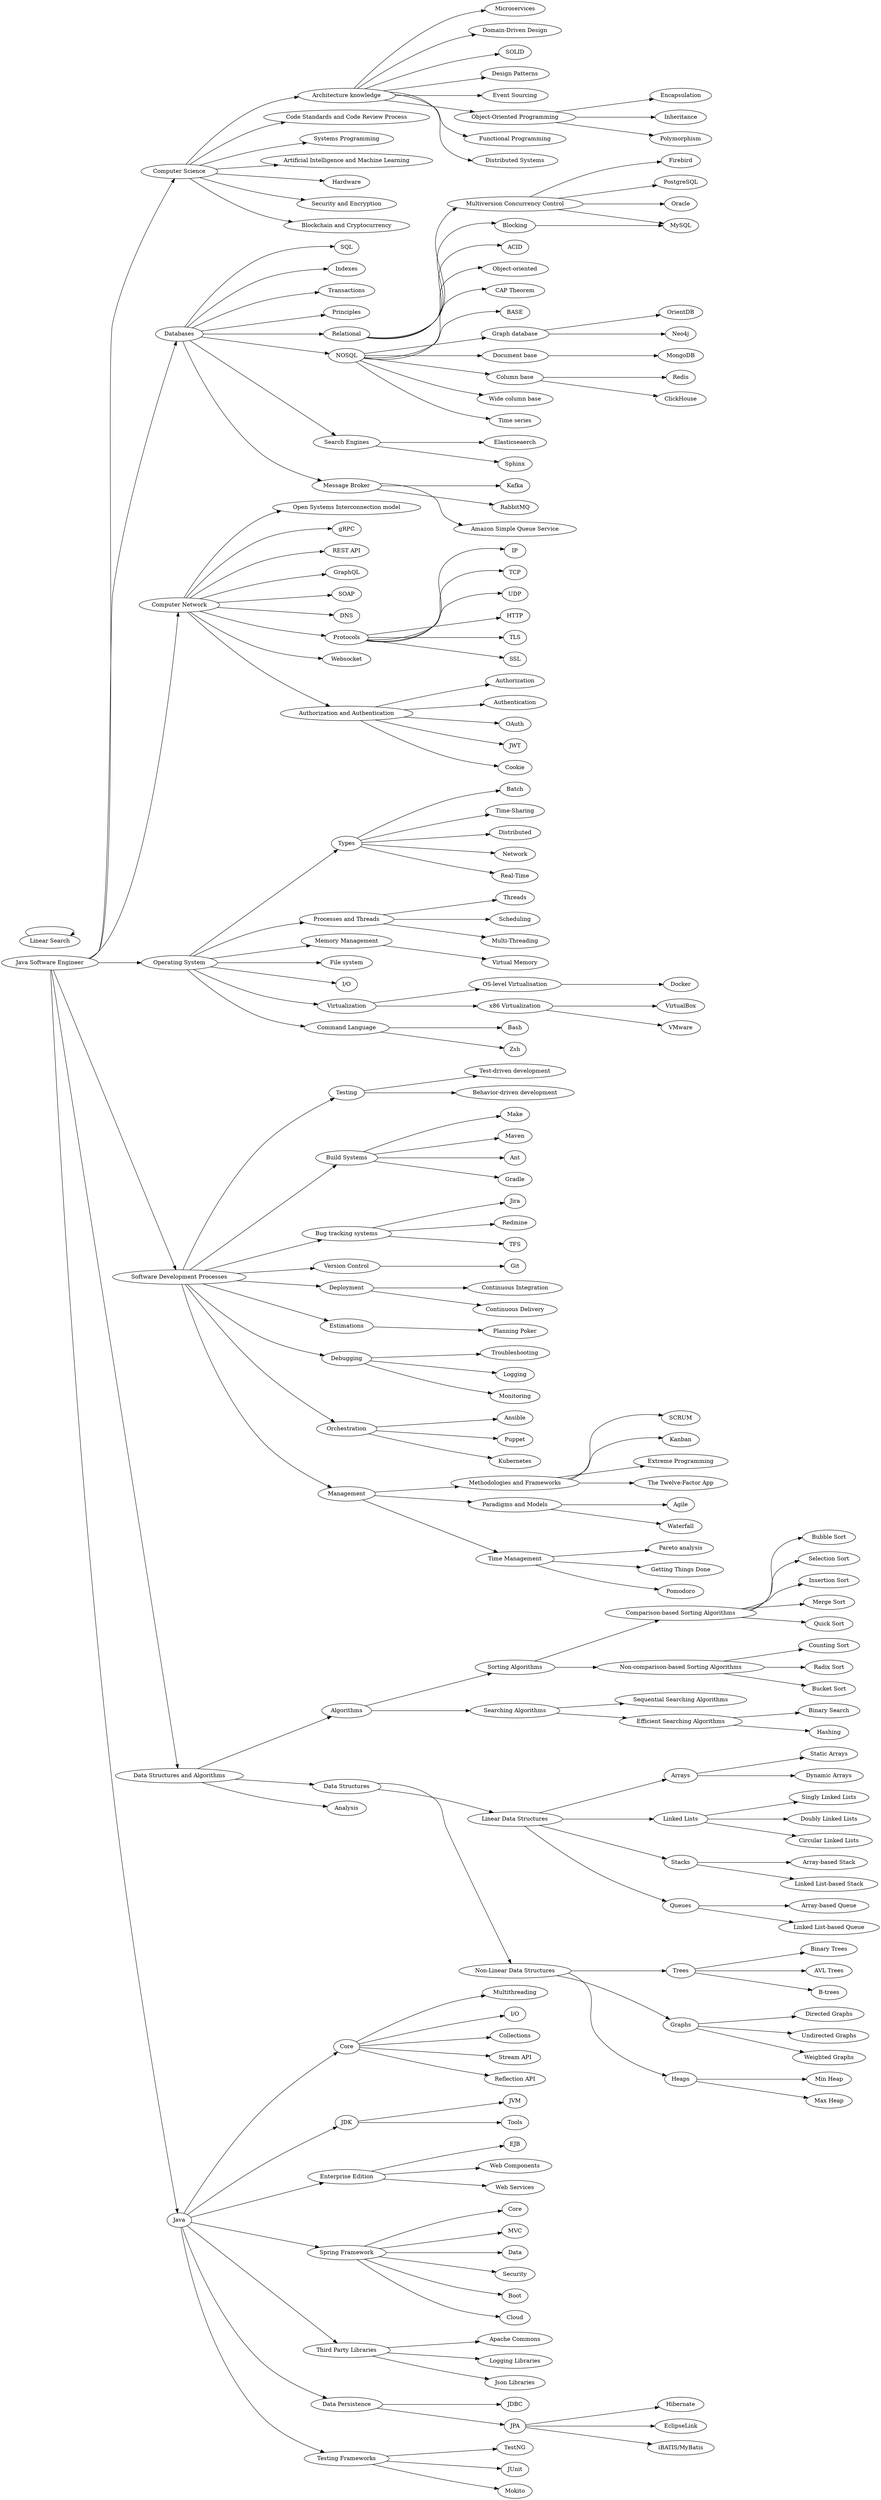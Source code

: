 digraph roadmap {
	rankdir=LR;
	cs->cs_architecture;	
	cs->code;	
	cs->cs_systems;	
	cs->cs_ai;	
	cs->cs_hardware;	
	cs->cs_security;	
	cs->cs_blockchain;	
	cs_architecture->cs_architecture_microservices;	
	cs_architecture->cs_architecture_ddd;	
	cs_architecture->cs_architecture_solid;	
	cs_architecture->cs_architecture_patterns;	
	cs_architecture->cs_architecture_event;	
	cs_architecture->cs_architecture_oop;	
	cs_architecture->cs_architecture_func;	
	cs_architecture->cs_architecture_distributed;	
	cs_architecture_oop->cs_architecture_oop_encapsulation;	
	cs_architecture_oop->cs_architecture_oop_inheritance;	
	cs_architecture_oop->cs_architecture_oop_polymorphism;	
	db->db_sql;	
	db->db_indexes;	
	db->db_transactions;	
	db->db_principles;	
	db->db_relational;	
	db->db_nosql;	
	db->db_search;	
	db->db_message_broker;	
	db_message_broker->db_message_broker_kafka;	
	db_message_broker->db_message_broker_rabbit;	
	db_message_broker->db_message_broker_awssqs;	
	db_relational->db_relational_mvcc;	
	db_relational->db_relational_blocking;	
	db_relational->db_relational_acid;	
	db_relational->db_relational_oo;	
	db_relational_mvcc->db_relational_firebird;	
	db_relational_mvcc->db_relational_postgres;	
	db_relational_mvcc->db_relational_oracle;	
	db_relational_mvcc->db_mysql;	
	db_relational_blocking->db_mysql;	
	db_nosql->db_nosql_cap;	
	db_nosql->db_nosql_base;	
	db_nosql->db_nosql_graph;	
	db_nosql->db_nosql_doc;	
	db_nosql->db_nosql_colbase;	
	db_nosql->db_nosql_colwidebase;	
	db_nosql->db_nosql_time;	
	db_nosql_graph->db_nosql_orient;	
	db_nosql_graph->db_nosql_neo4j;	
	db_nosql_doc->db_nosql_mongo;	
	db_nosql_colbase->db_nosql_redis;	
	db_nosql_colbase->db_nosql_clickhouse;	
	db_search->db_search_elasticseaerch;	
	db_search->db_search_sphinx;	
	net->net_osi;	
	net->net_grpc;	
	net->net_restapi;	
	net->net_graphql;	
	net->net_soap;	
	net->net_dns;	
	net->net_protocols;	
	net->net_websocket;	
	net->net_auth;	
	net_protocols->net_protocols_ip;	
	net_protocols->net_protocols_tcp;	
	net_protocols->net_protocols_udp;	
	net_protocols->net_protocols_http;	
	net_protocols->net_protocols_tls;	
	net_protocols->net_protocols_ssl;	
	net_auth->net_auth_authorization;	
	net_auth->net_auth_authentication;	
	net_auth->net_auth_oauth;	
	net_auth->net_auth_jwt;	
	net_auth->net_auth_cookie;	
	os->os_types;	
	os->os_processes;	
	os->os_memory;	
	os->os_filesystem;	
	os->os_io;	
	os->os_virtualization;	
	os->os_shell;	
	os_memory->os_memory_virtual;	
	os_types->os_types_batch;	
	os_types->os_types_time_sharing;	
	os_types->os_types_distributed;	
	os_types->os_types_network;	
	os_types->os_types_realtime;	
	os_processes->os_processes_threads;	
	os_processes->os_processes_scheduling;	
	os_processes->os_processes_multithreading;	
	os_virtualization->os_virtualization_level;	
	os_virtualization->os_virtualization_x86;	
	os_virtualization_level->os_virtualization_level_docker;	
	os_virtualization_x86->os_virtualization_x86_virtualbox;	
	os_virtualization_x86->os_virtualization_x86_vmware;	
	os_shell->os_shell_bash;	
	os_shell->os_shell_zsh;	
	dev->dev_testing;	
	dev->dev_build;	
	dev->dev_trackers;	
	dev->dev_version;	
	dev->dev_deployment;	
	dev->dev_estimation;	
	dev->dev_debugging;	
	dev->dev_orchestration;	
	dev->dev_management;	
	dev_orchestration->dev_orchestration_ansible;	
	dev_orchestration->dev_orchestration_puppet;	
	dev_orchestration->dev_orchestration_k8s;	
	dev_debugging->dev_debugging_troubleshooting;	
	dev_debugging->dev_debugging_logging;	
	dev_debugging->dev_debugging_monitoring;	
	dev_testing->dev_testing_tdd;	
	dev_testing->dev_testing_bdd;	
	dev_trackers->dev_trackers_jira;	
	dev_trackers->dev_trackers_redmine;	
	dev_trackers->dev_trackers_tfs;	
	dev_version->dev_version_git;	
	dev_deployment->dev_deployment_ci;	
	dev_deployment->dev_deployment_cd;	
	dev_management->dev_methodologies;	
	dev_management->dev_paradigms;	
	dev_management->management_time;	
	dev_paradigms->management_paradigms_agile;	
	dev_paradigms->management_paradigms_waterfall;	
	management_time->management_time_pareto;	
	management_time->management_time_gtd;	
	management_time->management_time_pomodoro;	
	dev_methodologies->dev_methodologies_scrum;	
	dev_methodologies->dev_methodologies_kanban;	
	dev_methodologies->dev_methodologies_xp;	
	dev_methodologies->dev_methodologies_12factors;	
	dev_estimation->management_estimation_poker;	
	dev_build->dev_build_make;	
	dev_build->dev_build_maven;	
	dev_build->dev_build_ant;	
	dev_build->dev_build_gradle;	
	dsa->dsa_algorithms;	
	dsa->dsa_data;	
	dsa->dsa_analysis;	
	dsa_algorithms->dsa_algorithms_sorting;	
	dsa_algorithms->dsa_algorithms_searching;	
	dsa_data->dsa_data_linear;	
	dsa_data->dsa_data_nonlinear;	
	dsa_algorithms_sorting->dsa_algorithms_sorting_comparison;	
	dsa_algorithms_sorting->dsa_algorithms_sorting_noncomparison;	
	dsa_algorithms_searching->dsa_algorithms_searching_sequential;	
	dsa_algorithms_searching->dsa_algorithms_searching_efficient;	
	dsa_data_linear->dsa_data_linear_arrays;	
	dsa_data_linear->dsa_data_linear_lists;	
	dsa_data_linear->dsa_data_linear_stacks;	
	dsa_data_linear->dsa_data_linear_queues;	
	dsa_data_nonlinear->dsa_data_nonlinear_trees;	
	dsa_data_nonlinear->dsa_data_nonlinear_graphs;	
	dsa_data_nonlinear->dsa_data_nonlinear_heaps;	
	dsa_algorithms_sorting_comparison->dsa_algorithms_sorting_comparison_bubble;	
	dsa_algorithms_sorting_comparison->dsa_algorithms_sorting_comparison_selection;	
	dsa_algorithms_sorting_comparison->dsa_algorithms_sorting_comparison_insertion;	
	dsa_algorithms_sorting_comparison->dsa_algorithms_sorting_comparison_merge;	
	dsa_algorithms_sorting_comparison->dsa_algorithms_sorting_comparison_quick;	
	dsa_algorithms_sorting_noncomparison->dsa_algorithms_sorting_noncomparison_counting;	
	dsa_algorithms_sorting_noncomparison->dsa_algorithms_sorting_noncomparison_radix;	
	dsa_algorithms_sorting_noncomparison->dsa_algorithms_sorting_noncomparison_bucket;	
	dsa_algorithms_searching_sequential_linear->dsa_algorithms_searching_sequential_linear;	
	dsa_algorithms_searching_efficient->dsa_algorithms_searching_efficient_binary;	
	dsa_algorithms_searching_efficient->dsa_algorithms_searching_efficient_hashing;	
	dsa_data_linear_arrays->dsa_data_linear_arrays_static;	
	dsa_data_linear_arrays->dsa_data_linear_arrays_dynamic;	
	dsa_data_linear_lists->dsa_data_linear_lists_singly;	
	dsa_data_linear_lists->dsa_data_linear_lists_doubly;	
	dsa_data_linear_lists->dsa_data_linear_lists_circular;	
	dsa_data_linear_stacks->dsa_data_linear_stacks_array;	
	dsa_data_linear_stacks->dsa_data_linear_stacks_list;	
	dsa_data_linear_queues->dsa_data_linear_queues_array;	
	dsa_data_linear_queues->dsa_data_linear_queues_list;	
	dsa_data_nonlinear_trees->dsa_data_nonlinear_trees_binary;	
	dsa_data_nonlinear_trees->dsa_data_nonlinear_trees_avl;	
	dsa_data_nonlinear_trees->dsa_data_nonlinear_trees_b;	
	dsa_data_nonlinear_graphs->dsa_data_nonlinear_graphs_directed;	
	dsa_data_nonlinear_graphs->dsa_data_nonlinear_graphs_undirected;	
	dsa_data_nonlinear_graphs->dsa_data_nonlinear_graphs_weighted;	
	dsa_data_nonlinear_heaps->dsa_data_nonlinear_heaps_min;	
	dsa_data_nonlinear_heaps->dsa_data_nonlinear_heaps_max;	
	java->java_core;	
	java->java_jdk;	
	java->java_ee;	
	java->java_spring;	
	java->java_3d_part;	
	java->java_persistence;	
	java->java_testing;	
	java_core->java_core_multithreading;	
	java_core->java_core_io;	
	java_core->java_core_collections;	
	java_core->java_core_stream_api;	
	java_core->java_core_reflection_api;	
	java_jdk->java_jdk_jvm;	
	java_jdk->java_jdk_tools;	
	java_ee->java_ee_ejb;	
	java_ee->java_ee_components;	
	java_ee->java_ee_services;	
	java_spring->java_spring_core;	
	java_spring->java_spring_mvc;	
	java_spring->java_spring_data;	
	java_spring->java_spring_security;	
	java_spring->java_spring_boot;	
	java_spring->java_spring_cloud;	
	java_3d_part->java_3d_part_apache;	
	java_3d_part->java_3d_part_logging;	
	java_3d_part->java_3d_part_json;	
	java_persistence->java_persistence_jdbc;	
	java_persistence->java_persistence_jpa;	
	java_persistence_jpa->java_persistence_jpa_hibernate;	
	java_persistence_jpa->java_persistence_jpa_eclipselink;	
	java_persistence_jpa->java_persistence_jpa_batis;	
	java_testing->java_testing_testng;	
	java_testing->java_testing_junit;	
	java_testing->java_testing_mokito;	
	backend->cs;	
	backend->db;	
	backend->net;	
	backend->os;	
	backend->dev;	
	backend->dsa;	
	backend->java;	
	cs [ label="Computer Science" ];
	cs_architecture [ label="Architecture knowledge" ];
	code [ label="Code Standards and Code Review Process" ];
	cs_systems [ label="Systems Programming" ];
	cs_ai [ label="Artificial Intelligence and Machine Learning" ];
	cs_hardware [ label="Hardware" ];
	cs_security [ label="Security and Encryption" ];
	cs_blockchain [ label="Blockchain and Cryptocurrency" ];
	cs_architecture_microservices [ label="Microservices" ];
	cs_architecture_ddd [ label="Domain-Driven Design" ];
	cs_architecture_solid [ label="SOLID" ];
	cs_architecture_patterns [ label="Design Patterns" ];
	cs_architecture_event [ label="Event Sourcing" ];
	cs_architecture_oop [ label="Object-Oriented Programming" ];
	cs_architecture_func [ label="Functional Programming" ];
	cs_architecture_distributed [ label="Distributed Systems" ];
	cs_architecture_oop_encapsulation [ label="Encapsulation" ];
	cs_architecture_oop_inheritance [ label="Inheritance" ];
	cs_architecture_oop_polymorphism [ label="Polymorphism" ];
	db [ label="Databases" ];
	db_sql [ label="SQL" ];
	db_indexes [ label="Indexes" ];
	db_transactions [ label="Transactions" ];
	db_principles [ label="Principles" ];
	db_relational [ label="Relational" ];
	db_nosql [ label="NOSQL" ];
	db_search [ label="Search Engines" ];
	db_message_broker [ label="Message Broker" ];
	db_message_broker_kafka [ label="Kafka" ];
	db_message_broker_rabbit [ label="RabbitMQ" ];
	db_message_broker_awssqs [ label="Amazon Simple Queue Service" ];
	db_relational_mvcc [ label="Multiversion Concurrency Control" ];
	db_relational_blocking [ label="Blocking" ];
	db_relational_acid [ label="ACID" ];
	db_relational_oo [ label="Object-oriented" ];
	db_relational_firebird [ label="Firebird" ];
	db_relational_postgres [ label="PostgreSQL" ];
	db_relational_oracle [ label="Oracle" ];
	db_mysql [ label="MySQL" ];
	db_nosql_cap [ label="CAP Theorem" ];
	db_nosql_base [ label="BASE" ];
	db_nosql_graph [ label="Graph database" ];
	db_nosql_doc [ label="Document base" ];
	db_nosql_colbase [ label="Column base" ];
	db_nosql_colwidebase [ label="Wide column base" ];
	db_nosql_time [ label="Time series" ];
	db_nosql_orient [ label="OrientDB" ];
	db_nosql_neo4j [ label="Neo4j" ];
	db_nosql_mongo [ label="MongoDB" ];
	db_nosql_redis [ label="Redis" ];
	db_nosql_clickhouse [ label="ClickHouse" ];
	db_search_elasticseaerch [ label="Elasticseaerch" ];
	db_search_sphinx [ label="Sphinx" ];
	net [ label="Computer Network" ];
	net_osi [ label="Open Systems Interconnection model" ];
	net_grpc [ label="gRPC" ];
	net_restapi [ label="REST API" ];
	net_graphql [ label="GraphQL" ];
	net_soap [ label="SOAP" ];
	net_dns [ label="DNS" ];
	net_protocols [ label="Protocols" ];
	net_websocket [ label="Websocket" ];
	net_auth [ label="Authorization and Authentication" ];
	net_protocols_ip [ label="IP" ];
	net_protocols_tcp [ label="TCP" ];
	net_protocols_udp [ label="UDP" ];
	net_protocols_http [ label="HTTP" ];
	net_protocols_tls [ label="TLS" ];
	net_protocols_ssl [ label="SSL" ];
	net_auth_authorization [ label="Authorization" ];
	net_auth_authentication [ label="Authentication" ];
	net_auth_oauth [ label="OAuth" ];
	net_auth_jwt [ label="JWT" ];
	net_auth_cookie [ label="Cookie" ];
	os [ label="Operating System" ];
	os_types [ label="Types" ];
	os_processes [ label="Processes and Threads" ];
	os_memory [ label="Memory Management" ];
	os_filesystem [ label="File system" ];
	os_io [ label="I/O" ];
	os_virtualization [ label="Virtualization" ];
	os_shell [ label="Command Language" ];
	os_memory_virtual [ label="Virtual Memory" ];
	os_types_batch [ label="Batch" ];
	os_types_time_sharing [ label="Time-Sharing" ];
	os_types_distributed [ label="Distributed" ];
	os_types_network [ label="Network" ];
	os_types_realtime [ label="Real-Time" ];
	os_processes_threads [ label="Threads" ];
	os_processes_scheduling [ label="Scheduling" ];
	os_processes_multithreading [ label="Multi-Threading" ];
	os_virtualization_level [ label="OS-level Virtualisation" ];
	os_virtualization_x86 [ label="x86 Virtualization" ];
	os_virtualization_level_docker [ label="Docker" ];
	os_virtualization_x86_virtualbox [ label="VirtualBox" ];
	os_virtualization_x86_vmware [ label="VMware" ];
	os_shell_bash [ label="Bash" ];
	os_shell_zsh [ label="Zsh" ];
	dev [ label="Software Development Processes" ];
	dev_testing [ label="Testing" ];
	dev_build [ label="Build Systems" ];
	dev_trackers [ label="Bug tracking systems" ];
	dev_version [ label="Version Control" ];
	dev_deployment [ label="Deployment" ];
	dev_estimation [ label="Estimations" ];
	dev_debugging [ label="Debugging" ];
	dev_orchestration [ label="Orchestration" ];
	dev_management [ label="Management" ];
	dev_orchestration_ansible [ label="Ansible" ];
	dev_orchestration_puppet [ label="Puppet" ];
	dev_orchestration_k8s [ label="Kubernetes" ];
	dev_debugging_troubleshooting [ label="Troubleshooting" ];
	dev_debugging_logging [ label="Logging" ];
	dev_debugging_monitoring [ label="Monitoring" ];
	dev_testing_tdd [ label="Test-driven development" ];
	dev_testing_bdd [ label="Behavior-driven development" ];
	dev_trackers_jira [ label="Jira" ];
	dev_trackers_redmine [ label="Redmine" ];
	dev_trackers_tfs [ label="TFS" ];
	dev_version_git [ label="Git" ];
	dev_deployment_ci [ label="Continuous Integration" ];
	dev_deployment_cd [ label="Continuous Delivery" ];
	dev_methodologies [ label="Methodologies and Frameworks" ];
	dev_paradigms [ label="Paradigms and Models" ];
	management_time [ label="Time Management" ];
	management_paradigms_agile [ label="Agile" ];
	management_paradigms_waterfall [ label="Waterfall" ];
	management_time_pareto [ label="Pareto analysis" ];
	management_time_gtd [ label="Getting Things Done" ];
	management_time_pomodoro [ label="Pomodoro" ];
	dev_methodologies_scrum [ label="SCRUM" ];
	dev_methodologies_kanban [ label="Kanban" ];
	dev_methodologies_xp [ label="Extreme Programming" ];
	dev_methodologies_12factors [ label="The Twelve-Factor App" ];
	management_estimation_poker [ label="Planning Poker" ];
	dev_build_make [ label="Make" ];
	dev_build_maven [ label="Maven" ];
	dev_build_ant [ label="Ant" ];
	dev_build_gradle [ label="Gradle" ];
	dsa [ label="Data Structures and Algorithms" ];
	dsa_algorithms [ label="Algorithms" ];
	dsa_data [ label="Data Structures" ];
	dsa_analysis [ label="Analysis" ];
	dsa_algorithms_sorting [ label="Sorting Algorithms" ];
	dsa_algorithms_searching [ label="Searching Algorithms" ];
	dsa_data_linear [ label="Linear Data Structures" ];
	dsa_data_nonlinear [ label="Non-Linear Data Structures" ];
	dsa_algorithms_sorting_comparison [ label="Comparison-based Sorting Algorithms" ];
	dsa_algorithms_sorting_noncomparison [ label="Non-comparison-based Sorting Algorithms" ];
	dsa_algorithms_searching_sequential [ label="Sequential Searching Algorithms" ];
	dsa_algorithms_searching_efficient [ label="Efficient Searching Algorithms" ];
	dsa_data_linear_arrays [ label="Arrays" ];
	dsa_data_linear_lists [ label="Linked Lists" ];
	dsa_data_linear_stacks [ label="Stacks" ];
	dsa_data_linear_queues [ label="Queues" ];
	dsa_data_nonlinear_trees [ label="Trees" ];
	dsa_data_nonlinear_graphs [ label="Graphs" ];
	dsa_data_nonlinear_heaps [ label="Heaps" ];
	dsa_algorithms_sorting_comparison_bubble [ label="Bubble Sort" ];
	dsa_algorithms_sorting_comparison_selection [ label="Selection Sort" ];
	dsa_algorithms_sorting_comparison_insertion [ label="Insertion Sort" ];
	dsa_algorithms_sorting_comparison_merge [ label="Merge Sort" ];
	dsa_algorithms_sorting_comparison_quick [ label="Quick Sort" ];
	dsa_algorithms_sorting_noncomparison_counting [ label="Counting Sort" ];
	dsa_algorithms_sorting_noncomparison_radix [ label="Radix Sort" ];
	dsa_algorithms_sorting_noncomparison_bucket [ label="Bucket Sort" ];
	dsa_algorithms_searching_sequential_linear [ label="Linear Search" ];
	dsa_algorithms_searching_efficient_binary [ label="Binary Search" ];
	dsa_algorithms_searching_efficient_hashing [ label="Hashing" ];
	dsa_data_linear_arrays_static [ label="Static Arrays" ];
	dsa_data_linear_arrays_dynamic [ label="Dynamic Arrays" ];
	dsa_data_linear_lists_singly [ label="Singly Linked Lists" ];
	dsa_data_linear_lists_doubly [ label="Doubly Linked Lists" ];
	dsa_data_linear_lists_circular [ label="Circular Linked Lists" ];
	dsa_data_linear_stacks_array [ label="Array-based Stack" ];
	dsa_data_linear_stacks_list [ label="Linked List-based Stack" ];
	dsa_data_linear_queues_array [ label="Array-based Queue" ];
	dsa_data_linear_queues_list [ label="Linked List-based Queue" ];
	dsa_data_nonlinear_trees_binary [ label="Binary Trees" ];
	dsa_data_nonlinear_trees_avl [ label="AVL Trees" ];
	dsa_data_nonlinear_trees_b [ label="B-trees" ];
	dsa_data_nonlinear_graphs_directed [ label="Directed Graphs" ];
	dsa_data_nonlinear_graphs_undirected [ label="Undirected Graphs" ];
	dsa_data_nonlinear_graphs_weighted [ label="Weighted Graphs" ];
	dsa_data_nonlinear_heaps_min [ label="Min Heap" ];
	dsa_data_nonlinear_heaps_max [ label="Max Heap" ];
	java [ label="Java" ];
	java_core [ label="Core" ];
	java_jdk [ label="JDK" ];
	java_ee [ label="Enterprise Edition" ];
	java_spring [ label="Spring Framework" ];
	java_3d_part [ label="Third Party Libraries" ];
	java_persistence [ label="Data Persistence" ];
	java_testing [ label="Testing Frameworks" ];
	java_core_multithreading [ label="Multithreading" ];
	java_core_io [ label="I/O" ];
	java_core_collections [ label="Collections" ];
	java_core_stream_api [ label="Stream API" ];
	java_core_reflection_api [ label="Reflection API" ];
	java_jdk_jvm [ label="JVM" ];
	java_jdk_tools [ label="Tools" ];
	java_ee_ejb [ label="EJB" ];
	java_ee_components [ label="Web Components" ];
	java_ee_services [ label="Web Services" ];
	java_spring_core [ label="Core" ];
	java_spring_mvc [ label="MVC" ];
	java_spring_data [ label="Data" ];
	java_spring_security [ label="Security" ];
	java_spring_boot [ label="Boot" ];
	java_spring_cloud [ label="Cloud" ];
	java_3d_part_apache [ label="Apache Commons" ];
	java_3d_part_logging [ label="Logging Libraries" ];
	java_3d_part_json [ label="Json Libraries" ];
	java_persistence_jdbc [ label="JDBC" ];
	java_persistence_jpa [ label="JPA" ];
	java_persistence_jpa_hibernate [ label="Hibernate" ];
	java_persistence_jpa_eclipselink [ label="EclipseLink" ];
	java_persistence_jpa_batis [ label="iBATIS/MyBatis" ];
	java_testing_testng [ label="TestNG" ];
	java_testing_junit [ label="JUnit" ];
	java_testing_mokito [ label="Mokito" ];
	backend [ label="Java Software Engineer" ];
}

